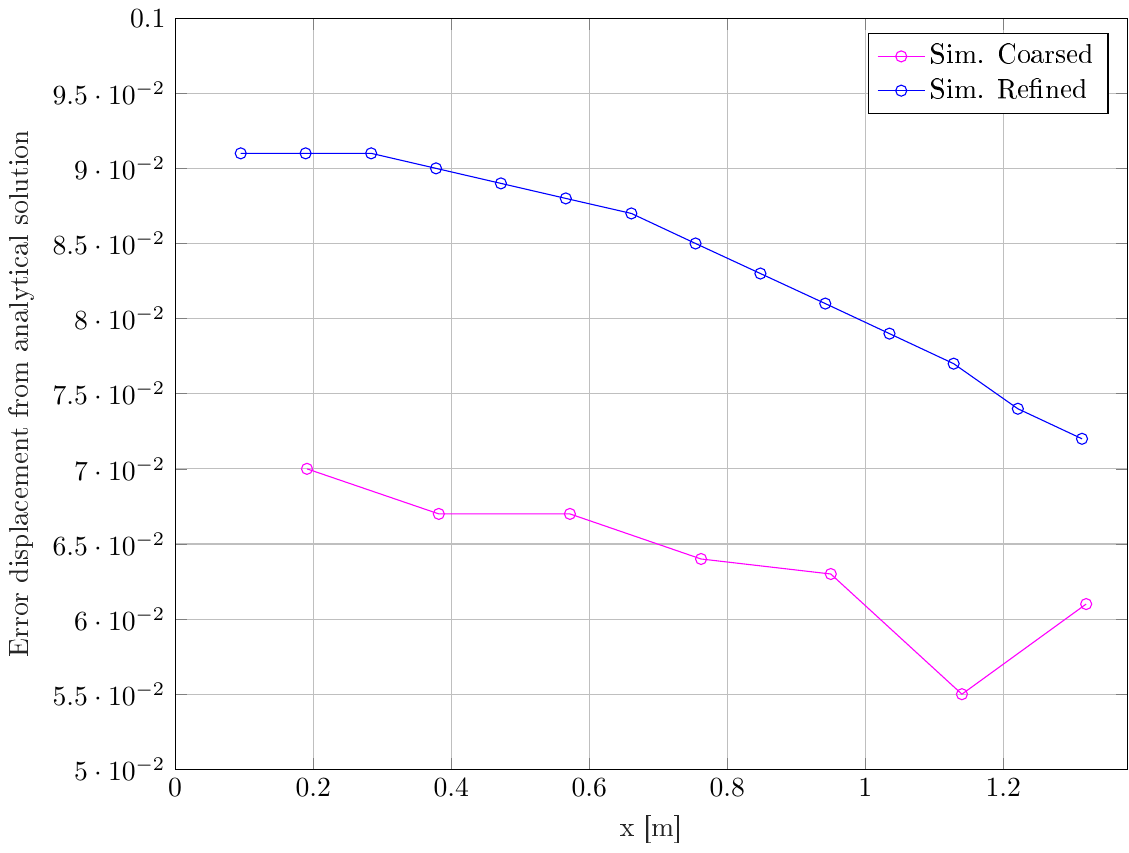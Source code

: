 % This file was created by matlab2tikz.
%
%The latest updates can be retrieved from
%  http://www.mathworks.com/matlabcentral/fileexchange/22022-matlab2tikz-matlab2tikz
%where you can also make suggestions and rate matlab2tikz.
%
\documentclass[tikz]{standalone}
\usepackage[T1]{fontenc}
\usepackage[utf8]{inputenc}
\usepackage{pgfplots}
\usepackage{grffile}
\pgfplotsset{compat=newest}
\usetikzlibrary{plotmarks}
\usetikzlibrary{arrows.meta}
\usepgfplotslibrary{patchplots}
\usepackage{amsmath}

\begin{document}
\definecolor{mycolor1}{rgb}{1.0,0.0,1.0}%
%
\begin{tikzpicture}

\begin{axis}[%
width=4.762in,
height=3.756in,
at={(0.799in,0.507in)},
scale only axis,
xmin=0,
xmax=1.38,
xlabel style={font=\color{white!15!black}},
xlabel={x [m]},
ymin=0.05,
ymax=0.1,
ylabel style={font=\color{white!15!black}},
ylabel={Error displacement from analytical solution},
axis background/.style={fill=white},
xmajorgrids,
ymajorgrids,
legend style={legend cell align=left, align=left, legend plot pos=left, draw=black}
]
\addplot [color=mycolor1, mark=o, mark options={solid, mycolor1}]
  table[row sep=crcr]{%
0.191	0.07\\
0.382	0.067\\
0.572	0.067\\
0.762	0.064\\
0.95	0.063\\
1.14	0.055\\
1.32	0.061\\
};
\addlegendentry{Sim. Coarsed}

\addplot [color=blue, mark=o, mark options={solid, blue}]
  table[row sep=crcr]{%
0.095	0.091\\
0.189	0.091\\
0.284	0.091\\
0.378	0.09\\
0.472	0.089\\
0.566	0.088\\
0.661	0.087\\
0.754	0.085\\
0.848	0.083\\
0.942	0.081\\
1.035	0.079\\
1.128	0.077\\
1.221	0.074\\
1.314	0.072\\
};
\addlegendentry{Sim. Refined}

\end{axis}
\end{tikzpicture}%
\end{document}